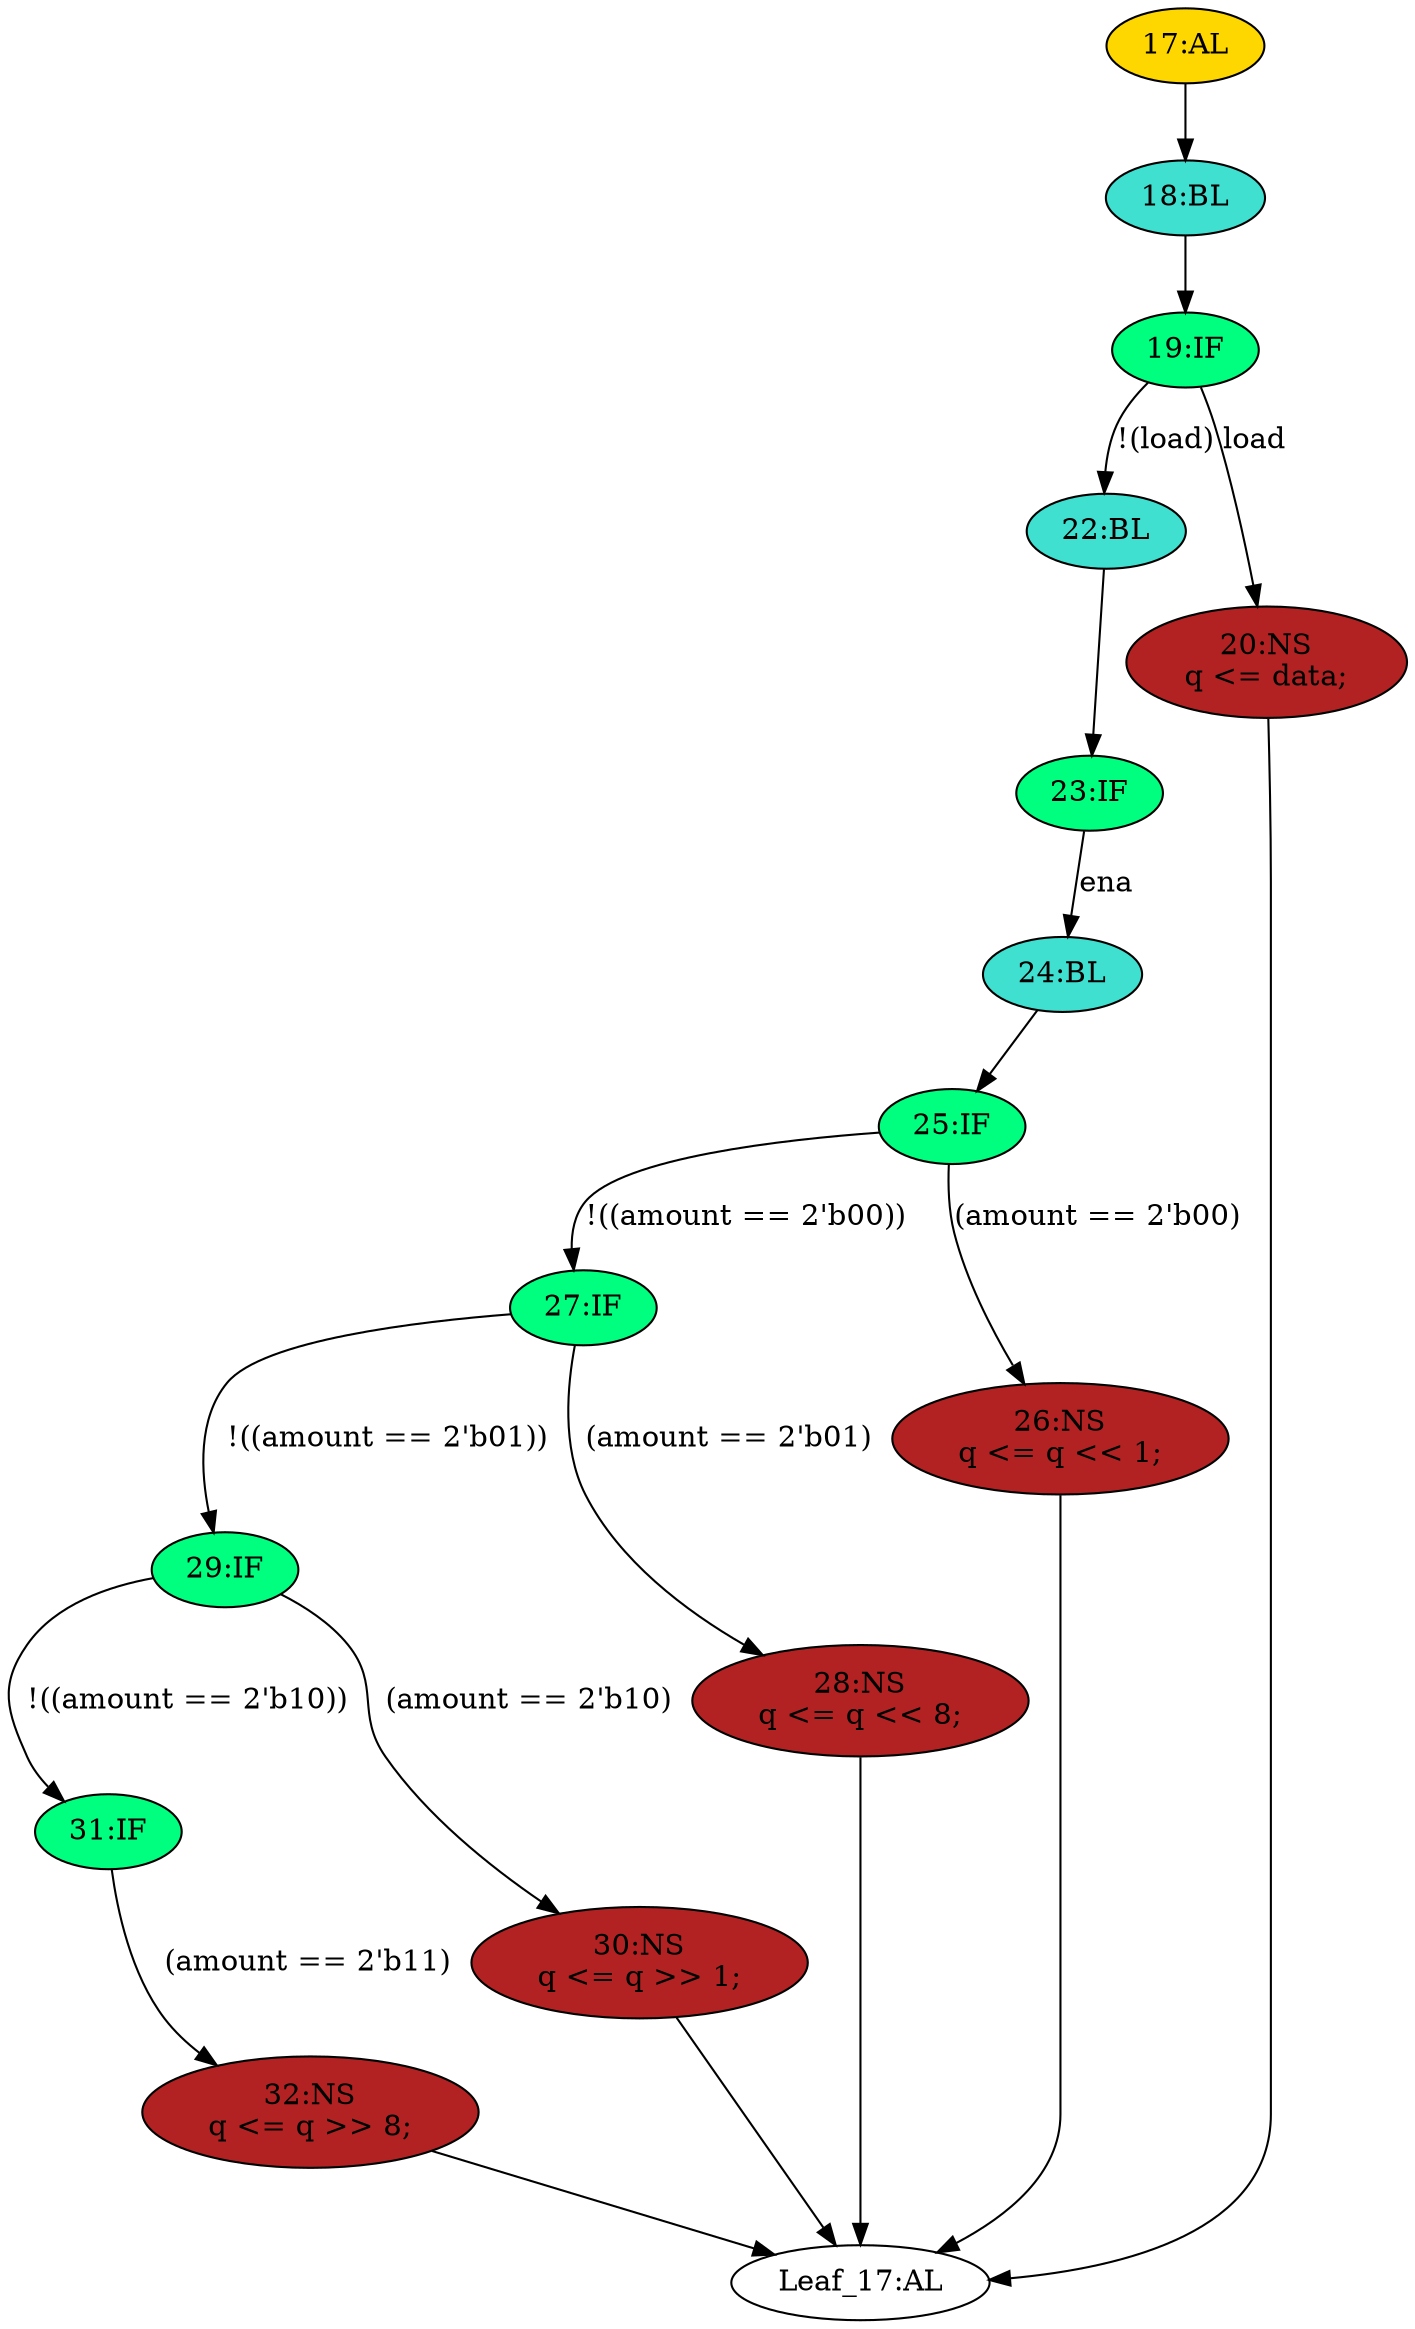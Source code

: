 strict digraph "" {
	node [label="\N"];
	"17:AL"	[ast="<pyverilog.vparser.ast.Always object at 0x7ff06fed98d0>",
		clk_sens=True,
		fillcolor=gold,
		label="17:AL",
		sens="['clk']",
		statements="[]",
		style=filled,
		typ=Always,
		use_var="['load', 'ena', 'amount', 'data', 'q']"];
	"18:BL"	[ast="<pyverilog.vparser.ast.Block object at 0x7ff06fed9a90>",
		fillcolor=turquoise,
		label="18:BL",
		statements="[]",
		style=filled,
		typ=Block];
	"17:AL" -> "18:BL"	[cond="[]",
		lineno=None];
	"23:IF"	[ast="<pyverilog.vparser.ast.IfStatement object at 0x7ff06fed9b90>",
		fillcolor=springgreen,
		label="23:IF",
		statements="[]",
		style=filled,
		typ=IfStatement];
	"24:BL"	[ast="<pyverilog.vparser.ast.Block object at 0x7ff06fed9c10>",
		fillcolor=turquoise,
		label="24:BL",
		statements="[]",
		style=filled,
		typ=Block];
	"23:IF" -> "24:BL"	[cond="['ena']",
		label=ena,
		lineno=23];
	"25:IF"	[ast="<pyverilog.vparser.ast.IfStatement object at 0x7ff06fed9c50>",
		fillcolor=springgreen,
		label="25:IF",
		statements="[]",
		style=filled,
		typ=IfStatement];
	"24:BL" -> "25:IF"	[cond="[]",
		lineno=None];
	"27:IF"	[ast="<pyverilog.vparser.ast.IfStatement object at 0x7ff06fed9c90>",
		fillcolor=springgreen,
		label="27:IF",
		statements="[]",
		style=filled,
		typ=IfStatement];
	"29:IF"	[ast="<pyverilog.vparser.ast.IfStatement object at 0x7ff06fed9cd0>",
		fillcolor=springgreen,
		label="29:IF",
		statements="[]",
		style=filled,
		typ=IfStatement];
	"27:IF" -> "29:IF"	[cond="['amount']",
		label="!((amount == 2'b01))",
		lineno=27];
	"28:NS"	[ast="<pyverilog.vparser.ast.NonblockingSubstitution object at 0x7ff06fef42d0>",
		fillcolor=firebrick,
		label="28:NS
q <= q << 8;",
		statements="[<pyverilog.vparser.ast.NonblockingSubstitution object at 0x7ff06fef42d0>]",
		style=filled,
		typ=NonblockingSubstitution];
	"27:IF" -> "28:NS"	[cond="['amount']",
		label="(amount == 2'b01)",
		lineno=27];
	"31:IF"	[ast="<pyverilog.vparser.ast.IfStatement object at 0x7ff06fed9d10>",
		fillcolor=springgreen,
		label="31:IF",
		statements="[]",
		style=filled,
		typ=IfStatement];
	"29:IF" -> "31:IF"	[cond="['amount']",
		label="!((amount == 2'b10))",
		lineno=29];
	"30:NS"	[ast="<pyverilog.vparser.ast.NonblockingSubstitution object at 0x7ff06fef4050>",
		fillcolor=firebrick,
		label="30:NS
q <= q >> 1;",
		statements="[<pyverilog.vparser.ast.NonblockingSubstitution object at 0x7ff06fef4050>]",
		style=filled,
		typ=NonblockingSubstitution];
	"29:IF" -> "30:NS"	[cond="['amount']",
		label="(amount == 2'b10)",
		lineno=29];
	"22:BL"	[ast="<pyverilog.vparser.ast.Block object at 0x7ff06fed9b50>",
		fillcolor=turquoise,
		label="22:BL",
		statements="[]",
		style=filled,
		typ=Block];
	"22:BL" -> "23:IF"	[cond="[]",
		lineno=None];
	"32:NS"	[ast="<pyverilog.vparser.ast.NonblockingSubstitution object at 0x7ff06fed9d50>",
		fillcolor=firebrick,
		label="32:NS
q <= q >> 8;",
		statements="[<pyverilog.vparser.ast.NonblockingSubstitution object at 0x7ff06fed9d50>]",
		style=filled,
		typ=NonblockingSubstitution];
	"Leaf_17:AL"	[def_var="['q']",
		label="Leaf_17:AL"];
	"32:NS" -> "Leaf_17:AL"	[cond="[]",
		lineno=None];
	"28:NS" -> "Leaf_17:AL"	[cond="[]",
		lineno=None];
	"31:IF" -> "32:NS"	[cond="['amount']",
		label="(amount == 2'b11)",
		lineno=31];
	"19:IF"	[ast="<pyverilog.vparser.ast.IfStatement object at 0x7ff06fed9ad0>",
		fillcolor=springgreen,
		label="19:IF",
		statements="[]",
		style=filled,
		typ=IfStatement];
	"18:BL" -> "19:IF"	[cond="[]",
		lineno=None];
	"30:NS" -> "Leaf_17:AL"	[cond="[]",
		lineno=None];
	"25:IF" -> "27:IF"	[cond="['amount']",
		label="!((amount == 2'b00))",
		lineno=25];
	"26:NS"	[ast="<pyverilog.vparser.ast.NonblockingSubstitution object at 0x7ff06fef4550>",
		fillcolor=firebrick,
		label="26:NS
q <= q << 1;",
		statements="[<pyverilog.vparser.ast.NonblockingSubstitution object at 0x7ff06fef4550>]",
		style=filled,
		typ=NonblockingSubstitution];
	"25:IF" -> "26:NS"	[cond="['amount']",
		label="(amount == 2'b00)",
		lineno=25];
	"20:NS"	[ast="<pyverilog.vparser.ast.NonblockingSubstitution object at 0x7ff06fef4850>",
		fillcolor=firebrick,
		label="20:NS
q <= data;",
		statements="[<pyverilog.vparser.ast.NonblockingSubstitution object at 0x7ff06fef4850>]",
		style=filled,
		typ=NonblockingSubstitution];
	"20:NS" -> "Leaf_17:AL"	[cond="[]",
		lineno=None];
	"26:NS" -> "Leaf_17:AL"	[cond="[]",
		lineno=None];
	"19:IF" -> "22:BL"	[cond="['load']",
		label="!(load)",
		lineno=19];
	"19:IF" -> "20:NS"	[cond="['load']",
		label=load,
		lineno=19];
}
